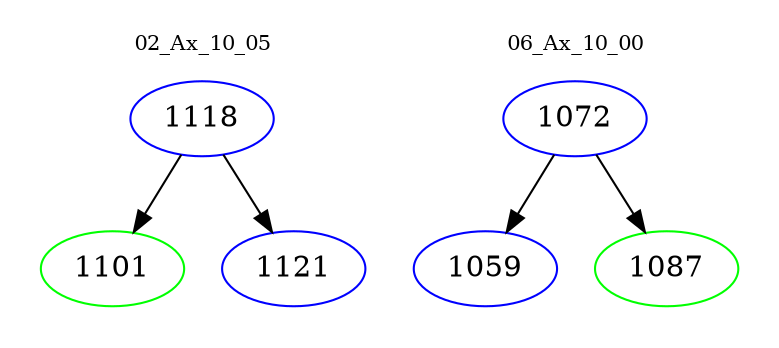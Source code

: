digraph{
subgraph cluster_0 {
color = white
label = "02_Ax_10_05";
fontsize=10;
T0_1118 [label="1118", color="blue"]
T0_1118 -> T0_1101 [color="black"]
T0_1101 [label="1101", color="green"]
T0_1118 -> T0_1121 [color="black"]
T0_1121 [label="1121", color="blue"]
}
subgraph cluster_1 {
color = white
label = "06_Ax_10_00";
fontsize=10;
T1_1072 [label="1072", color="blue"]
T1_1072 -> T1_1059 [color="black"]
T1_1059 [label="1059", color="blue"]
T1_1072 -> T1_1087 [color="black"]
T1_1087 [label="1087", color="green"]
}
}
